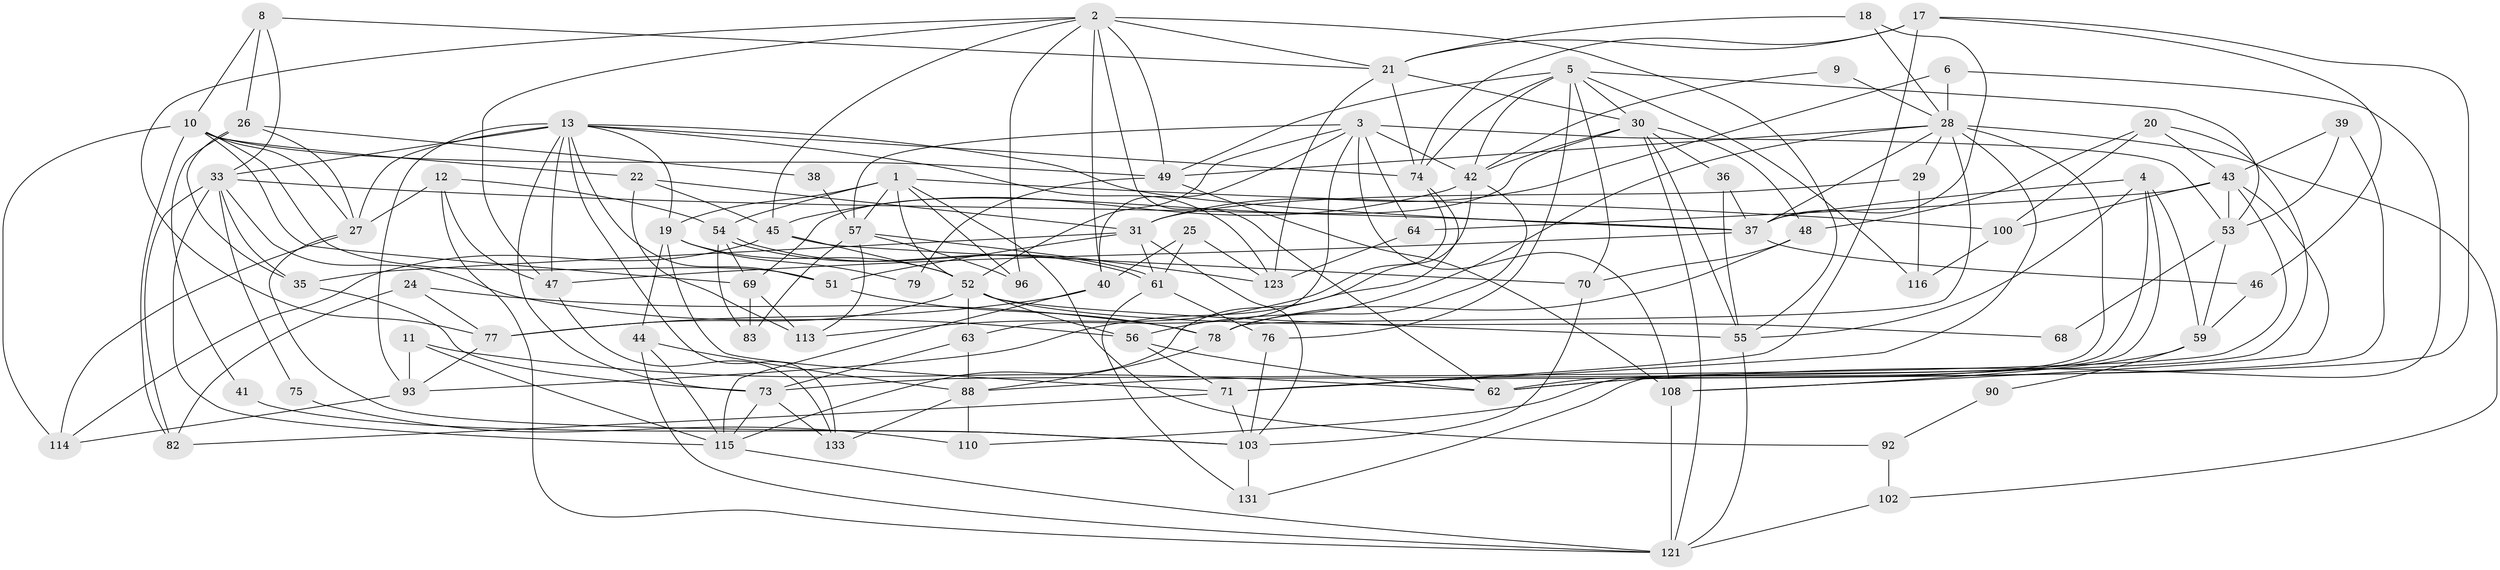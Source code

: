 // original degree distribution, {5: 0.2074074074074074, 7: 0.037037037037037035, 3: 0.28888888888888886, 6: 0.08148148148148149, 2: 0.1259259259259259, 4: 0.24444444444444444, 8: 0.014814814814814815}
// Generated by graph-tools (version 1.1) at 2025/42/03/06/25 10:42:01]
// undirected, 85 vertices, 212 edges
graph export_dot {
graph [start="1"]
  node [color=gray90,style=filled];
  1 [super="+119"];
  2 [super="+16"];
  3 [super="+23"];
  4 [super="+7"];
  5 [super="+117"];
  6 [super="+15"];
  8;
  9;
  10 [super="+107"];
  11 [super="+14"];
  12 [super="+97"];
  13 [super="+89"];
  17;
  18;
  19 [super="+60"];
  20;
  21 [super="+58"];
  22;
  24 [super="+34"];
  25 [super="+32"];
  26 [super="+81"];
  27 [super="+86"];
  28 [super="+66"];
  29;
  30 [super="+112"];
  31 [super="+118"];
  33 [super="+111"];
  35;
  36;
  37 [super="+126"];
  38;
  39;
  40;
  41;
  42 [super="+127"];
  43 [super="+95"];
  44 [super="+85"];
  45 [super="+106"];
  46;
  47;
  48;
  49 [super="+50"];
  51 [super="+84"];
  52 [super="+132"];
  53;
  54 [super="+65"];
  55 [super="+130"];
  56 [super="+87"];
  57 [super="+91"];
  59 [super="+80"];
  61 [super="+67"];
  62 [super="+72"];
  63;
  64;
  68;
  69 [super="+134"];
  70 [super="+104"];
  71 [super="+124"];
  73 [super="+120"];
  74 [super="+101"];
  75;
  76;
  77 [super="+129"];
  78 [super="+98"];
  79;
  82;
  83;
  88 [super="+94"];
  90;
  92;
  93 [super="+99"];
  96;
  100 [super="+109"];
  102;
  103 [super="+105"];
  108 [super="+122"];
  110;
  113;
  114;
  115 [super="+128"];
  116;
  121 [super="+125"];
  123;
  131;
  133 [super="+135"];
  1 -- 92;
  1 -- 100;
  1 -- 57;
  1 -- 54 [weight=2];
  1 -- 96;
  1 -- 52;
  1 -- 19;
  2 -- 47;
  2 -- 40;
  2 -- 49;
  2 -- 55;
  2 -- 62;
  2 -- 96;
  2 -- 77;
  2 -- 21;
  2 -- 45;
  3 -- 42;
  3 -- 40;
  3 -- 57;
  3 -- 63;
  3 -- 64;
  3 -- 53;
  3 -- 52;
  3 -- 108;
  4 -- 110;
  4 -- 37;
  4 -- 59;
  4 -- 131;
  4 -- 55;
  5 -- 116;
  5 -- 30;
  5 -- 76;
  5 -- 74;
  5 -- 53;
  5 -- 42;
  5 -- 49;
  5 -- 70;
  6 -- 31;
  6 -- 62;
  6 -- 28;
  8 -- 10;
  8 -- 26;
  8 -- 33;
  8 -- 21;
  9 -- 28;
  9 -- 42;
  10 -- 114;
  10 -- 51;
  10 -- 49;
  10 -- 82;
  10 -- 69;
  10 -- 22;
  10 -- 27;
  11 -- 62;
  11 -- 93;
  11 -- 115;
  12 -- 47;
  12 -- 27;
  12 -- 54 [weight=2];
  12 -- 121;
  13 -- 47;
  13 -- 73;
  13 -- 123;
  13 -- 37;
  13 -- 133;
  13 -- 27;
  13 -- 51;
  13 -- 93;
  13 -- 33;
  13 -- 19;
  13 -- 74;
  17 -- 46;
  17 -- 62;
  17 -- 21;
  17 -- 71;
  17 -- 74;
  18 -- 28;
  18 -- 37;
  18 -- 21;
  19 -- 71;
  19 -- 44;
  19 -- 79;
  19 -- 52;
  20 -- 88;
  20 -- 48;
  20 -- 100;
  20 -- 43;
  21 -- 123;
  21 -- 30;
  21 -- 74;
  22 -- 113;
  22 -- 45;
  22 -- 31;
  24 -- 82;
  24 -- 77;
  24 -- 78;
  25 -- 61;
  25 -- 123;
  25 -- 40;
  26 -- 38;
  26 -- 41;
  26 -- 27;
  26 -- 35;
  27 -- 114 [weight=2];
  27 -- 103;
  28 -- 37;
  28 -- 49;
  28 -- 102;
  28 -- 56;
  28 -- 29;
  28 -- 78;
  28 -- 71;
  28 -- 62;
  29 -- 31;
  29 -- 116;
  30 -- 36;
  30 -- 42;
  30 -- 69 [weight=2];
  30 -- 121;
  30 -- 48;
  30 -- 55;
  31 -- 51;
  31 -- 103;
  31 -- 35;
  31 -- 61;
  33 -- 115;
  33 -- 56;
  33 -- 75;
  33 -- 82;
  33 -- 35;
  33 -- 37;
  35 -- 73;
  36 -- 37;
  36 -- 55;
  37 -- 46;
  37 -- 47;
  38 -- 57;
  39 -- 53;
  39 -- 71;
  39 -- 43;
  40 -- 77;
  40 -- 115;
  41 -- 103;
  42 -- 93;
  42 -- 78 [weight=2];
  42 -- 45;
  43 -- 73;
  43 -- 53;
  43 -- 64;
  43 -- 108;
  43 -- 100;
  44 -- 115;
  44 -- 88;
  44 -- 121;
  45 -- 114;
  45 -- 52;
  45 -- 70;
  46 -- 59;
  47 -- 133;
  48 -- 78;
  48 -- 70;
  49 -- 79;
  49 -- 108;
  51 -- 78;
  52 -- 55;
  52 -- 56 [weight=2];
  52 -- 68;
  52 -- 77;
  52 -- 63;
  53 -- 68;
  53 -- 59;
  54 -- 61;
  54 -- 61;
  54 -- 69;
  54 -- 83;
  55 -- 121;
  56 -- 71;
  56 -- 62;
  57 -- 123;
  57 -- 96;
  57 -- 113;
  57 -- 83;
  59 -- 90;
  59 -- 108;
  61 -- 76;
  61 -- 131;
  63 -- 73;
  63 -- 88;
  64 -- 123;
  69 -- 83;
  69 -- 113;
  70 -- 103;
  71 -- 82;
  71 -- 103;
  73 -- 133;
  73 -- 115;
  74 -- 115;
  74 -- 113;
  75 -- 110;
  76 -- 103;
  77 -- 93;
  78 -- 88;
  88 -- 110;
  88 -- 133;
  90 -- 92;
  92 -- 102;
  93 -- 114;
  100 -- 116;
  102 -- 121;
  103 -- 131;
  108 -- 121;
  115 -- 121;
}
